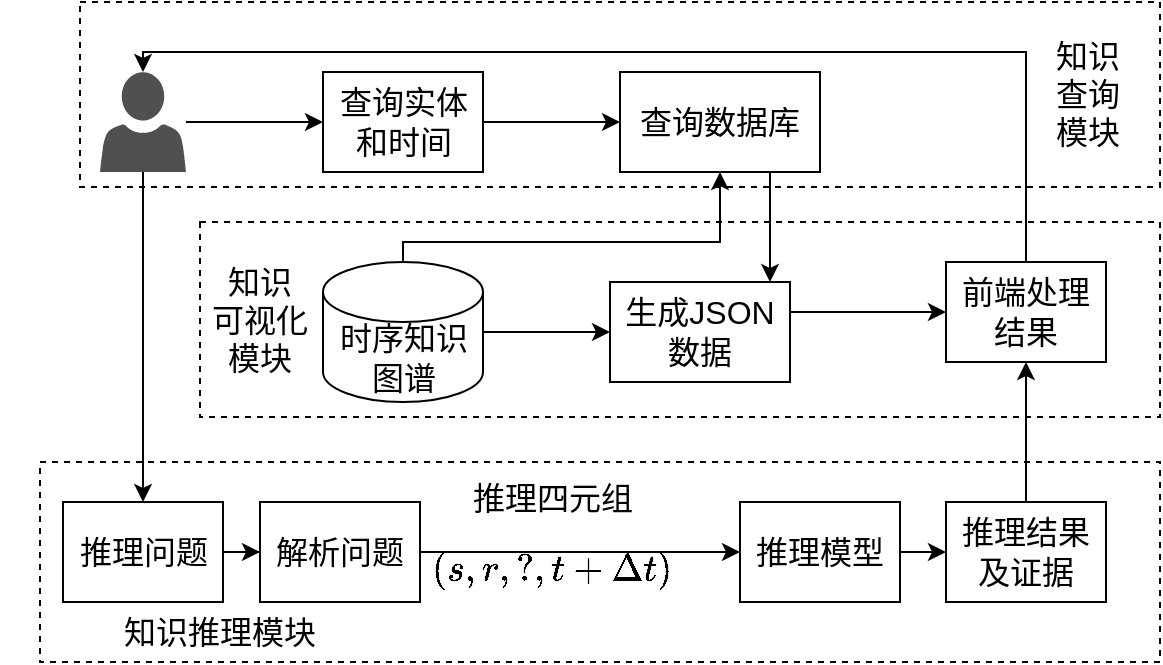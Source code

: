 <mxfile version="26.2.8" pages="2">
  <diagram name="第 1 页" id="uNEYRUfXLUtX-ROXEr5c">
    <mxGraphModel dx="1527" dy="504" grid="1" gridSize="10" guides="1" tooltips="1" connect="1" arrows="1" fold="1" page="1" pageScale="1" pageWidth="827" pageHeight="1169" background="none" math="1" shadow="0">
      <root>
        <mxCell id="0" />
        <mxCell id="1" parent="0" />
        <mxCell id="2IlTXOjXJn3LGYTGRPYW-18" value="" style="rounded=0;whiteSpace=wrap;html=1;dashed=1;fontSize=16;" vertex="1" parent="1">
          <mxGeometry y="340" width="480" height="97.5" as="geometry" />
        </mxCell>
        <mxCell id="2IlTXOjXJn3LGYTGRPYW-19" value="" style="rounded=0;whiteSpace=wrap;html=1;dashed=1;fontSize=16;" vertex="1" parent="1">
          <mxGeometry x="-80" y="460" width="560" height="100" as="geometry" />
        </mxCell>
        <mxCell id="2IlTXOjXJn3LGYTGRPYW-8" value="" style="rounded=0;whiteSpace=wrap;html=1;dashed=1;fontSize=16;" vertex="1" parent="1">
          <mxGeometry x="-60" y="230" width="540" height="92.5" as="geometry" />
        </mxCell>
        <mxCell id="2IlTXOjXJn3LGYTGRPYW-5" style="edgeStyle=orthogonalEdgeStyle;rounded=0;orthogonalLoop=1;jettySize=auto;html=1;fontSize=16;" edge="1" parent="1" source="Z9u9iKhrueZCaPphjV57-1" target="Z9u9iKhrueZCaPphjV57-13">
          <mxGeometry relative="1" as="geometry" />
        </mxCell>
        <mxCell id="2IlTXOjXJn3LGYTGRPYW-25" style="edgeStyle=orthogonalEdgeStyle;rounded=0;orthogonalLoop=1;jettySize=auto;html=1;entryX=0.5;entryY=1;entryDx=0;entryDy=0;fontSize=16;" edge="1" parent="1" source="Z9u9iKhrueZCaPphjV57-1" target="Z9u9iKhrueZCaPphjV57-4">
          <mxGeometry relative="1" as="geometry">
            <Array as="points">
              <mxPoint x="102" y="350" />
              <mxPoint x="260" y="350" />
            </Array>
          </mxGeometry>
        </mxCell>
        <mxCell id="Z9u9iKhrueZCaPphjV57-1" value="时序知识图谱" style="shape=cylinder3;whiteSpace=wrap;html=1;boundedLbl=1;backgroundOutline=1;size=15;fontSize=16;" vertex="1" parent="1">
          <mxGeometry x="61.5" y="360" width="80" height="70" as="geometry" />
        </mxCell>
        <mxCell id="Z9u9iKhrueZCaPphjV57-16" style="edgeStyle=orthogonalEdgeStyle;rounded=0;orthogonalLoop=1;jettySize=auto;html=1;fontSize=16;" edge="1" parent="1" source="Z9u9iKhrueZCaPphjV57-2" target="Z9u9iKhrueZCaPphjV57-4">
          <mxGeometry relative="1" as="geometry" />
        </mxCell>
        <mxCell id="Z9u9iKhrueZCaPphjV57-2" value="查询&lt;span style=&quot;background-color: transparent; color: light-dark(rgb(0, 0, 0), rgb(255, 255, 255));&quot;&gt;实体和时间&lt;/span&gt;" style="rounded=0;whiteSpace=wrap;html=1;fontSize=16;" vertex="1" parent="1">
          <mxGeometry x="61.5" y="265" width="80" height="50" as="geometry" />
        </mxCell>
        <mxCell id="2IlTXOjXJn3LGYTGRPYW-13" style="edgeStyle=orthogonalEdgeStyle;rounded=0;orthogonalLoop=1;jettySize=auto;html=1;exitX=0.75;exitY=1;exitDx=0;exitDy=0;fontSize=16;" edge="1" parent="1" source="Z9u9iKhrueZCaPphjV57-4" target="Z9u9iKhrueZCaPphjV57-13">
          <mxGeometry relative="1" as="geometry">
            <Array as="points">
              <mxPoint x="270" y="380" />
              <mxPoint x="270" y="380" />
            </Array>
          </mxGeometry>
        </mxCell>
        <mxCell id="Z9u9iKhrueZCaPphjV57-4" value="查询数据库" style="rounded=0;whiteSpace=wrap;html=1;fontSize=16;" vertex="1" parent="1">
          <mxGeometry x="210" y="265" width="100" height="50" as="geometry" />
        </mxCell>
        <mxCell id="Z9u9iKhrueZCaPphjV57-21" style="edgeStyle=orthogonalEdgeStyle;rounded=0;orthogonalLoop=1;jettySize=auto;html=1;fontSize=16;" edge="1" parent="1" source="Z9u9iKhrueZCaPphjV57-7" target="Z9u9iKhrueZCaPphjV57-8">
          <mxGeometry relative="1" as="geometry" />
        </mxCell>
        <mxCell id="Z9u9iKhrueZCaPphjV57-7" value="推理问题" style="rounded=0;whiteSpace=wrap;html=1;fontSize=16;" vertex="1" parent="1">
          <mxGeometry x="-68.5" y="480" width="80" height="50" as="geometry" />
        </mxCell>
        <mxCell id="Z9u9iKhrueZCaPphjV57-23" style="edgeStyle=orthogonalEdgeStyle;rounded=0;orthogonalLoop=1;jettySize=auto;html=1;entryX=0;entryY=0.5;entryDx=0;entryDy=0;fontSize=16;" edge="1" parent="1" source="Z9u9iKhrueZCaPphjV57-8" target="Z9u9iKhrueZCaPphjV57-22">
          <mxGeometry relative="1" as="geometry" />
        </mxCell>
        <mxCell id="Z9u9iKhrueZCaPphjV57-24" value="&lt;span&gt;推理四元组&lt;/span&gt;&lt;div&gt;&lt;span&gt;$$(s,r,?,t+\Delta t)$$&lt;/span&gt;&lt;/div&gt;" style="edgeLabel;html=1;align=center;verticalAlign=middle;resizable=0;points=[];fontSize=16;labelBackgroundColor=none;fontColor=default;" vertex="1" connectable="0" parent="Z9u9iKhrueZCaPphjV57-23">
          <mxGeometry x="-0.177" y="1" relative="1" as="geometry">
            <mxPoint as="offset" />
          </mxGeometry>
        </mxCell>
        <mxCell id="Z9u9iKhrueZCaPphjV57-8" value="解析问题" style="rounded=0;whiteSpace=wrap;html=1;fontSize=16;" vertex="1" parent="1">
          <mxGeometry x="30" y="480" width="80" height="50" as="geometry" />
        </mxCell>
        <mxCell id="2IlTXOjXJn3LGYTGRPYW-14" value="" style="edgeStyle=orthogonalEdgeStyle;rounded=0;orthogonalLoop=1;jettySize=auto;html=1;fontSize=16;" edge="1" parent="1" source="Z9u9iKhrueZCaPphjV57-11" target="Z9u9iKhrueZCaPphjV57-14">
          <mxGeometry relative="1" as="geometry" />
        </mxCell>
        <mxCell id="Z9u9iKhrueZCaPphjV57-11" value="推理结果及证据" style="rounded=0;whiteSpace=wrap;html=1;fontSize=16;" vertex="1" parent="1">
          <mxGeometry x="373" y="480" width="80" height="50" as="geometry" />
        </mxCell>
        <mxCell id="2IlTXOjXJn3LGYTGRPYW-6" style="edgeStyle=orthogonalEdgeStyle;rounded=0;orthogonalLoop=1;jettySize=auto;html=1;entryX=0;entryY=0.5;entryDx=0;entryDy=0;fontSize=16;" edge="1" parent="1" source="Z9u9iKhrueZCaPphjV57-13" target="Z9u9iKhrueZCaPphjV57-14">
          <mxGeometry relative="1" as="geometry">
            <Array as="points">
              <mxPoint x="310" y="385" />
              <mxPoint x="310" y="385" />
            </Array>
          </mxGeometry>
        </mxCell>
        <mxCell id="Z9u9iKhrueZCaPphjV57-13" value="生成JSON数据" style="rounded=0;whiteSpace=wrap;html=1;fontSize=16;" vertex="1" parent="1">
          <mxGeometry x="205" y="370" width="90" height="50" as="geometry" />
        </mxCell>
        <mxCell id="Z9u9iKhrueZCaPphjV57-14" value="前端处理结果" style="rounded=0;whiteSpace=wrap;html=1;fontSize=16;" vertex="1" parent="1">
          <mxGeometry x="373" y="360" width="80" height="50" as="geometry" />
        </mxCell>
        <mxCell id="Z9u9iKhrueZCaPphjV57-25" style="edgeStyle=orthogonalEdgeStyle;rounded=0;orthogonalLoop=1;jettySize=auto;html=1;entryX=0;entryY=0.5;entryDx=0;entryDy=0;fontSize=16;" edge="1" parent="1" source="Z9u9iKhrueZCaPphjV57-22" target="Z9u9iKhrueZCaPphjV57-11">
          <mxGeometry relative="1" as="geometry" />
        </mxCell>
        <mxCell id="Z9u9iKhrueZCaPphjV57-22" value="推理模型" style="rounded=0;whiteSpace=wrap;html=1;fontSize=16;" vertex="1" parent="1">
          <mxGeometry x="270" y="480" width="80" height="50" as="geometry" />
        </mxCell>
        <mxCell id="2IlTXOjXJn3LGYTGRPYW-12" style="edgeStyle=orthogonalEdgeStyle;rounded=0;orthogonalLoop=1;jettySize=auto;html=1;entryX=0;entryY=0.5;entryDx=0;entryDy=0;fontSize=16;" edge="1" parent="1" source="2IlTXOjXJn3LGYTGRPYW-4" target="Z9u9iKhrueZCaPphjV57-2">
          <mxGeometry relative="1" as="geometry" />
        </mxCell>
        <mxCell id="2IlTXOjXJn3LGYTGRPYW-17" style="edgeStyle=orthogonalEdgeStyle;rounded=0;orthogonalLoop=1;jettySize=auto;html=1;fontSize=16;" edge="1" parent="1" source="2IlTXOjXJn3LGYTGRPYW-4" target="Z9u9iKhrueZCaPphjV57-7">
          <mxGeometry relative="1" as="geometry" />
        </mxCell>
        <mxCell id="2IlTXOjXJn3LGYTGRPYW-4" value="" style="sketch=0;pointerEvents=1;shadow=0;dashed=0;html=1;strokeColor=none;labelPosition=center;verticalLabelPosition=bottom;verticalAlign=top;align=center;fillColor=#505050;shape=mxgraph.mscae.intune.account_portal;fontSize=16;" vertex="1" parent="1">
          <mxGeometry x="-50" y="265" width="43" height="50" as="geometry" />
        </mxCell>
        <mxCell id="2IlTXOjXJn3LGYTGRPYW-15" style="edgeStyle=orthogonalEdgeStyle;rounded=0;orthogonalLoop=1;jettySize=auto;html=1;entryX=0.5;entryY=0;entryDx=0;entryDy=0;entryPerimeter=0;fontSize=16;" edge="1" parent="1" source="Z9u9iKhrueZCaPphjV57-14" target="2IlTXOjXJn3LGYTGRPYW-4">
          <mxGeometry relative="1" as="geometry">
            <Array as="points">
              <mxPoint x="413" y="255" />
              <mxPoint x="-28" y="255" />
            </Array>
          </mxGeometry>
        </mxCell>
        <mxCell id="2IlTXOjXJn3LGYTGRPYW-21" value="&lt;font&gt;知识&lt;/font&gt;&lt;div&gt;&lt;font&gt;查询&lt;/font&gt;&lt;div&gt;&lt;font&gt;模块&lt;/font&gt;&lt;/div&gt;&lt;/div&gt;" style="text;html=1;align=center;verticalAlign=middle;whiteSpace=wrap;rounded=0;fontFamily=Helvetica;fontSize=16;fontColor=default;labelBackgroundColor=none;" vertex="1" parent="1">
          <mxGeometry x="414" y="261.25" width="60" height="30" as="geometry" />
        </mxCell>
        <mxCell id="2IlTXOjXJn3LGYTGRPYW-22" value="知识&lt;div&gt;可视化&lt;div&gt;模块&lt;/div&gt;&lt;/div&gt;" style="text;html=1;align=center;verticalAlign=middle;whiteSpace=wrap;rounded=0;fontFamily=Helvetica;fontSize=16;fontColor=default;labelBackgroundColor=none;" vertex="1" parent="1">
          <mxGeometry y="373.75" width="60" height="30" as="geometry" />
        </mxCell>
        <mxCell id="2IlTXOjXJn3LGYTGRPYW-23" value="知识推理&lt;span style=&quot;background-color: transparent; color: light-dark(rgb(0, 0, 0), rgb(255, 255, 255));&quot;&gt;模块&lt;/span&gt;" style="text;html=1;align=center;verticalAlign=middle;whiteSpace=wrap;rounded=0;fontFamily=Helvetica;fontSize=16;fontColor=default;labelBackgroundColor=none;" vertex="1" parent="1">
          <mxGeometry x="-100" y="530" width="220" height="30" as="geometry" />
        </mxCell>
      </root>
    </mxGraphModel>
  </diagram>
  <diagram id="CphIm7i9wEvNq5EKKayd" name="第 2 页">
    <mxGraphModel dx="1169" dy="605" grid="1" gridSize="10" guides="1" tooltips="1" connect="1" arrows="1" fold="1" page="1" pageScale="1" pageWidth="827" pageHeight="1169" math="1" shadow="0">
      <root>
        <mxCell id="0" />
        <mxCell id="1" parent="0" />
        <mxCell id="Igd1fLEBsp-cL0iMOGw7-1" value="" style="sketch=0;pointerEvents=1;shadow=0;dashed=0;html=1;strokeColor=none;labelPosition=center;verticalLabelPosition=bottom;verticalAlign=top;align=center;fillColor=#505050;shape=mxgraph.mscae.intune.account_portal" vertex="1" parent="1">
          <mxGeometry x="190" y="280" width="43" height="50" as="geometry" />
        </mxCell>
      </root>
    </mxGraphModel>
  </diagram>
</mxfile>
